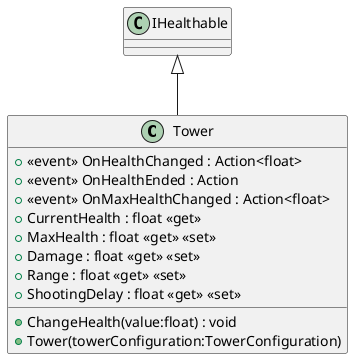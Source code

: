 @startuml
class Tower {
    +  <<event>> OnHealthChanged : Action<float> 
    +  <<event>> OnHealthEnded : Action 
    +  <<event>> OnMaxHealthChanged : Action<float> 
    + CurrentHealth : float <<get>>
    + MaxHealth : float <<get>> <<set>>
    + ChangeHealth(value:float) : void
    + Tower(towerConfiguration:TowerConfiguration)
    + Damage : float <<get>> <<set>>
    + Range : float <<get>> <<set>>
    + ShootingDelay : float <<get>> <<set>>
}
IHealthable <|-- Tower
@enduml
